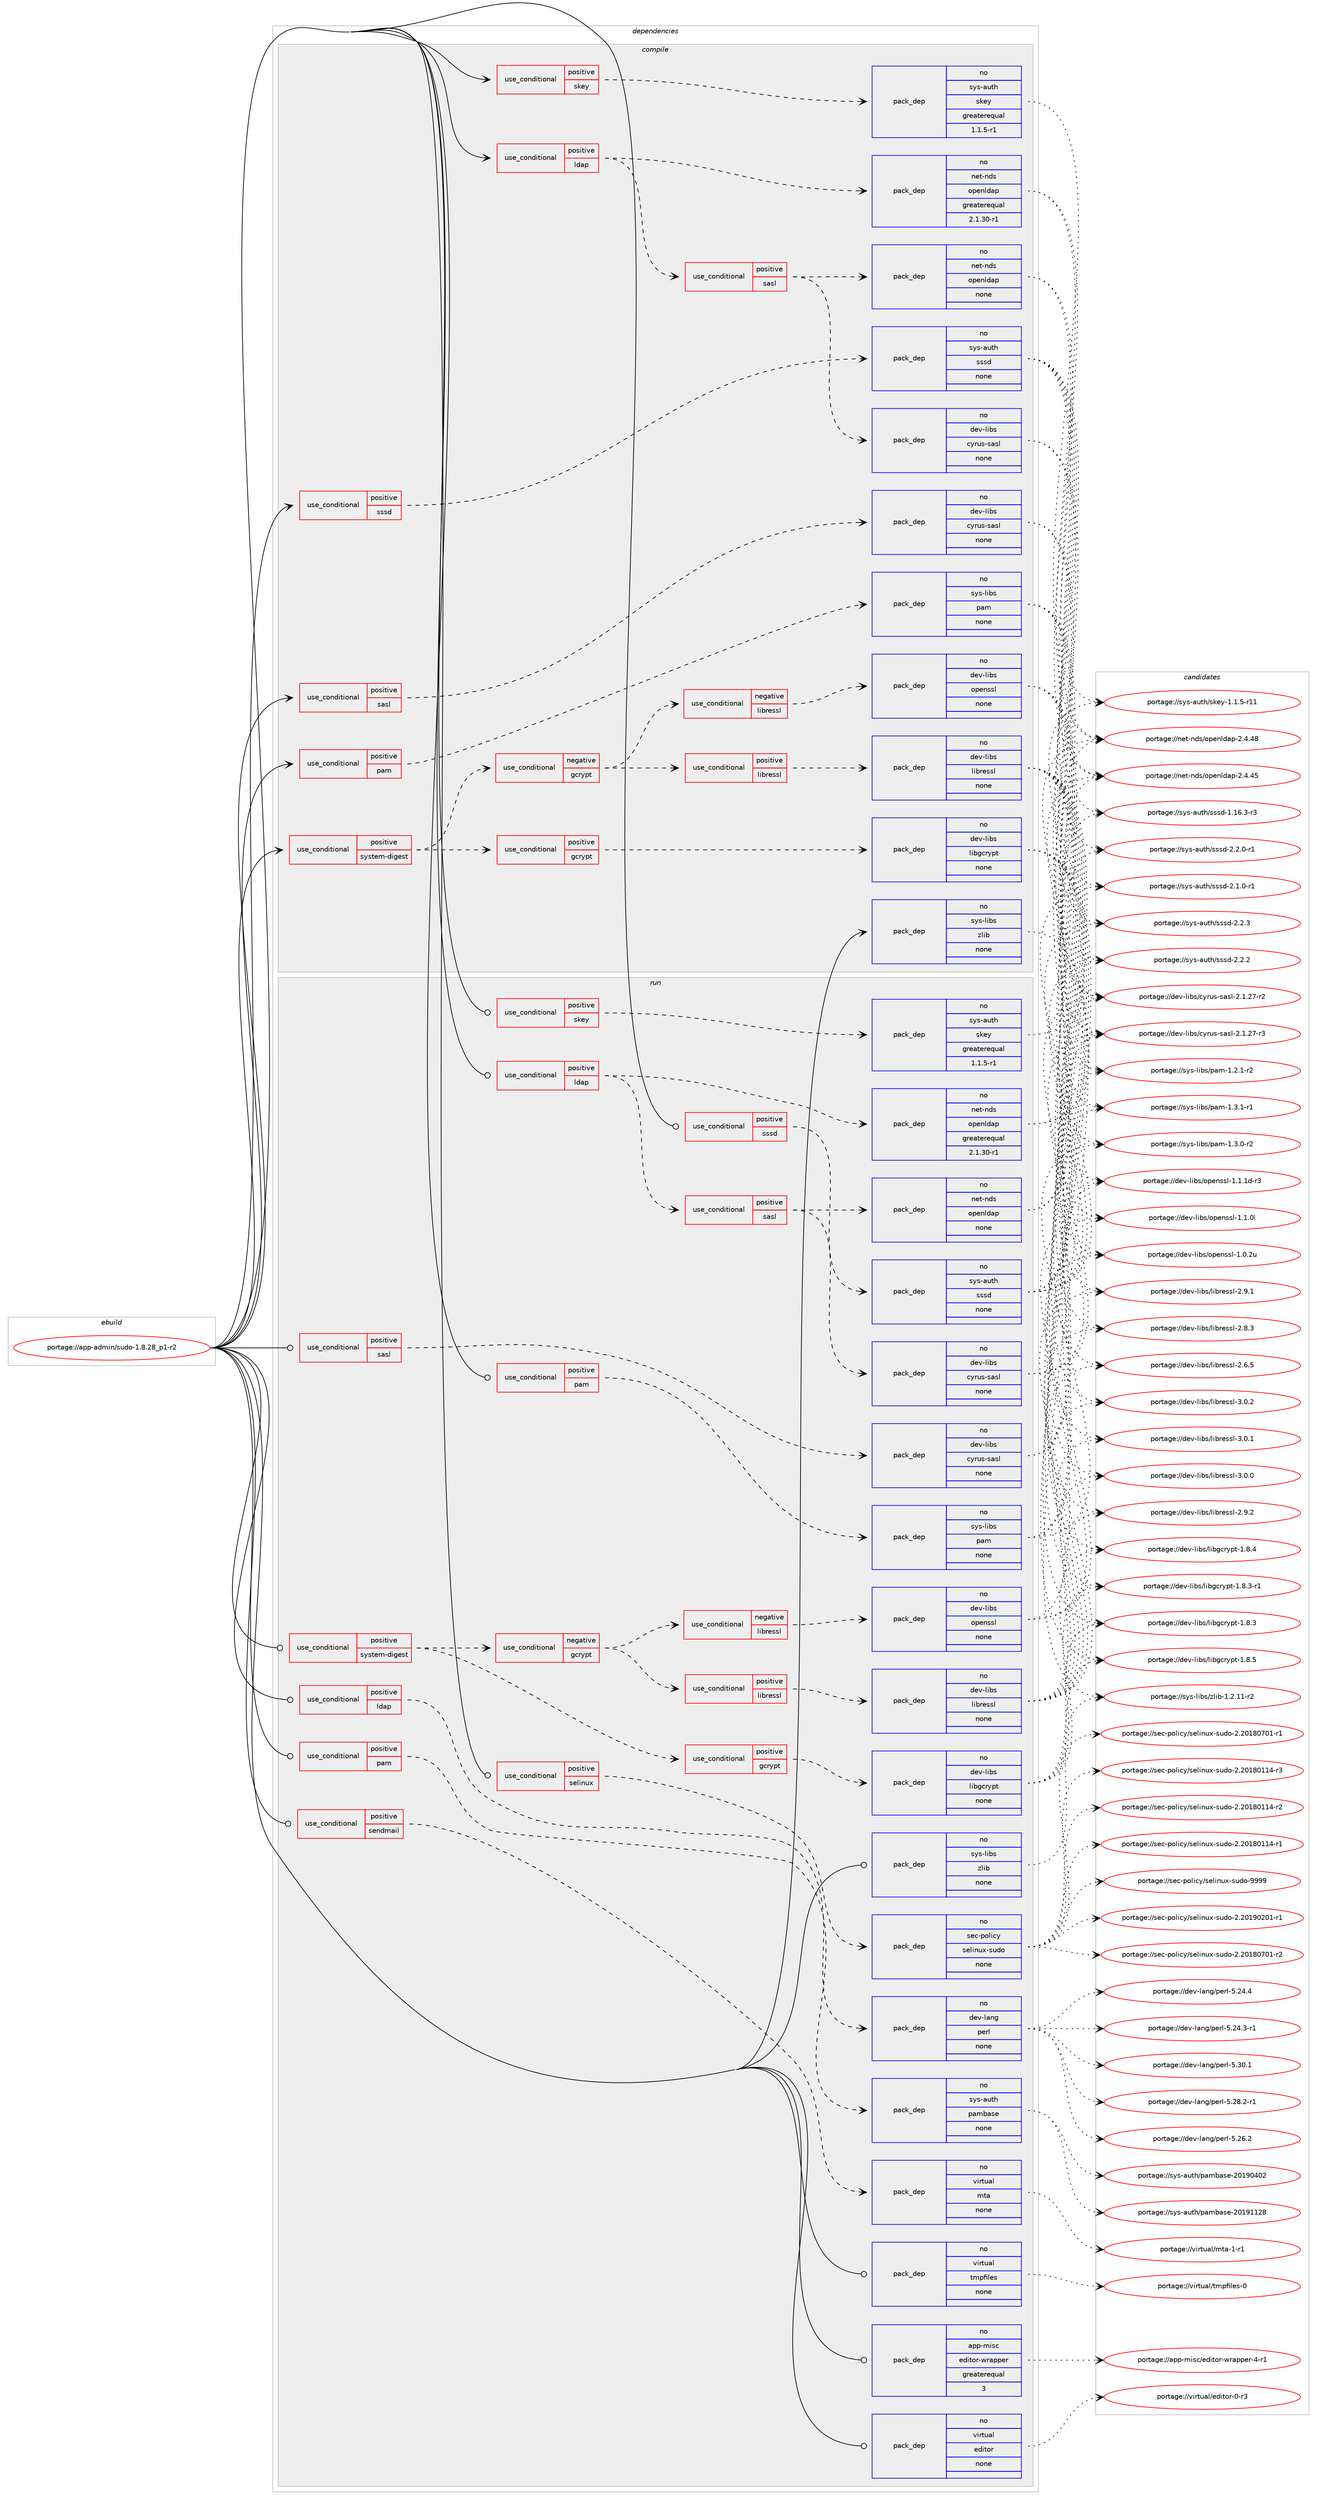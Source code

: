 digraph prolog {

# *************
# Graph options
# *************

newrank=true;
concentrate=true;
compound=true;
graph [rankdir=LR,fontname=Helvetica,fontsize=10,ranksep=1.5];#, ranksep=2.5, nodesep=0.2];
edge  [arrowhead=vee];
node  [fontname=Helvetica,fontsize=10];

# **********
# The ebuild
# **********

subgraph cluster_leftcol {
color=gray;
label=<<i>ebuild</i>>;
id [label="portage://app-admin/sudo-1.8.28_p1-r2", color=red, width=4, href="../app-admin/sudo-1.8.28_p1-r2.svg"];
}

# ****************
# The dependencies
# ****************

subgraph cluster_midcol {
color=gray;
label=<<i>dependencies</i>>;
subgraph cluster_compile {
fillcolor="#eeeeee";
style=filled;
label=<<i>compile</i>>;
subgraph cond153899 {
dependency651318 [label=<<TABLE BORDER="0" CELLBORDER="1" CELLSPACING="0" CELLPADDING="4"><TR><TD ROWSPAN="3" CELLPADDING="10">use_conditional</TD></TR><TR><TD>positive</TD></TR><TR><TD>ldap</TD></TR></TABLE>>, shape=none, color=red];
subgraph pack488734 {
dependency651319 [label=<<TABLE BORDER="0" CELLBORDER="1" CELLSPACING="0" CELLPADDING="4" WIDTH="220"><TR><TD ROWSPAN="6" CELLPADDING="30">pack_dep</TD></TR><TR><TD WIDTH="110">no</TD></TR><TR><TD>net-nds</TD></TR><TR><TD>openldap</TD></TR><TR><TD>greaterequal</TD></TR><TR><TD>2.1.30-r1</TD></TR></TABLE>>, shape=none, color=blue];
}
dependency651318:e -> dependency651319:w [weight=20,style="dashed",arrowhead="vee"];
subgraph cond153900 {
dependency651320 [label=<<TABLE BORDER="0" CELLBORDER="1" CELLSPACING="0" CELLPADDING="4"><TR><TD ROWSPAN="3" CELLPADDING="10">use_conditional</TD></TR><TR><TD>positive</TD></TR><TR><TD>sasl</TD></TR></TABLE>>, shape=none, color=red];
subgraph pack488735 {
dependency651321 [label=<<TABLE BORDER="0" CELLBORDER="1" CELLSPACING="0" CELLPADDING="4" WIDTH="220"><TR><TD ROWSPAN="6" CELLPADDING="30">pack_dep</TD></TR><TR><TD WIDTH="110">no</TD></TR><TR><TD>dev-libs</TD></TR><TR><TD>cyrus-sasl</TD></TR><TR><TD>none</TD></TR><TR><TD></TD></TR></TABLE>>, shape=none, color=blue];
}
dependency651320:e -> dependency651321:w [weight=20,style="dashed",arrowhead="vee"];
subgraph pack488736 {
dependency651322 [label=<<TABLE BORDER="0" CELLBORDER="1" CELLSPACING="0" CELLPADDING="4" WIDTH="220"><TR><TD ROWSPAN="6" CELLPADDING="30">pack_dep</TD></TR><TR><TD WIDTH="110">no</TD></TR><TR><TD>net-nds</TD></TR><TR><TD>openldap</TD></TR><TR><TD>none</TD></TR><TR><TD></TD></TR></TABLE>>, shape=none, color=blue];
}
dependency651320:e -> dependency651322:w [weight=20,style="dashed",arrowhead="vee"];
}
dependency651318:e -> dependency651320:w [weight=20,style="dashed",arrowhead="vee"];
}
id:e -> dependency651318:w [weight=20,style="solid",arrowhead="vee"];
subgraph cond153901 {
dependency651323 [label=<<TABLE BORDER="0" CELLBORDER="1" CELLSPACING="0" CELLPADDING="4"><TR><TD ROWSPAN="3" CELLPADDING="10">use_conditional</TD></TR><TR><TD>positive</TD></TR><TR><TD>pam</TD></TR></TABLE>>, shape=none, color=red];
subgraph pack488737 {
dependency651324 [label=<<TABLE BORDER="0" CELLBORDER="1" CELLSPACING="0" CELLPADDING="4" WIDTH="220"><TR><TD ROWSPAN="6" CELLPADDING="30">pack_dep</TD></TR><TR><TD WIDTH="110">no</TD></TR><TR><TD>sys-libs</TD></TR><TR><TD>pam</TD></TR><TR><TD>none</TD></TR><TR><TD></TD></TR></TABLE>>, shape=none, color=blue];
}
dependency651323:e -> dependency651324:w [weight=20,style="dashed",arrowhead="vee"];
}
id:e -> dependency651323:w [weight=20,style="solid",arrowhead="vee"];
subgraph cond153902 {
dependency651325 [label=<<TABLE BORDER="0" CELLBORDER="1" CELLSPACING="0" CELLPADDING="4"><TR><TD ROWSPAN="3" CELLPADDING="10">use_conditional</TD></TR><TR><TD>positive</TD></TR><TR><TD>sasl</TD></TR></TABLE>>, shape=none, color=red];
subgraph pack488738 {
dependency651326 [label=<<TABLE BORDER="0" CELLBORDER="1" CELLSPACING="0" CELLPADDING="4" WIDTH="220"><TR><TD ROWSPAN="6" CELLPADDING="30">pack_dep</TD></TR><TR><TD WIDTH="110">no</TD></TR><TR><TD>dev-libs</TD></TR><TR><TD>cyrus-sasl</TD></TR><TR><TD>none</TD></TR><TR><TD></TD></TR></TABLE>>, shape=none, color=blue];
}
dependency651325:e -> dependency651326:w [weight=20,style="dashed",arrowhead="vee"];
}
id:e -> dependency651325:w [weight=20,style="solid",arrowhead="vee"];
subgraph cond153903 {
dependency651327 [label=<<TABLE BORDER="0" CELLBORDER="1" CELLSPACING="0" CELLPADDING="4"><TR><TD ROWSPAN="3" CELLPADDING="10">use_conditional</TD></TR><TR><TD>positive</TD></TR><TR><TD>skey</TD></TR></TABLE>>, shape=none, color=red];
subgraph pack488739 {
dependency651328 [label=<<TABLE BORDER="0" CELLBORDER="1" CELLSPACING="0" CELLPADDING="4" WIDTH="220"><TR><TD ROWSPAN="6" CELLPADDING="30">pack_dep</TD></TR><TR><TD WIDTH="110">no</TD></TR><TR><TD>sys-auth</TD></TR><TR><TD>skey</TD></TR><TR><TD>greaterequal</TD></TR><TR><TD>1.1.5-r1</TD></TR></TABLE>>, shape=none, color=blue];
}
dependency651327:e -> dependency651328:w [weight=20,style="dashed",arrowhead="vee"];
}
id:e -> dependency651327:w [weight=20,style="solid",arrowhead="vee"];
subgraph cond153904 {
dependency651329 [label=<<TABLE BORDER="0" CELLBORDER="1" CELLSPACING="0" CELLPADDING="4"><TR><TD ROWSPAN="3" CELLPADDING="10">use_conditional</TD></TR><TR><TD>positive</TD></TR><TR><TD>sssd</TD></TR></TABLE>>, shape=none, color=red];
subgraph pack488740 {
dependency651330 [label=<<TABLE BORDER="0" CELLBORDER="1" CELLSPACING="0" CELLPADDING="4" WIDTH="220"><TR><TD ROWSPAN="6" CELLPADDING="30">pack_dep</TD></TR><TR><TD WIDTH="110">no</TD></TR><TR><TD>sys-auth</TD></TR><TR><TD>sssd</TD></TR><TR><TD>none</TD></TR><TR><TD></TD></TR></TABLE>>, shape=none, color=blue];
}
dependency651329:e -> dependency651330:w [weight=20,style="dashed",arrowhead="vee"];
}
id:e -> dependency651329:w [weight=20,style="solid",arrowhead="vee"];
subgraph cond153905 {
dependency651331 [label=<<TABLE BORDER="0" CELLBORDER="1" CELLSPACING="0" CELLPADDING="4"><TR><TD ROWSPAN="3" CELLPADDING="10">use_conditional</TD></TR><TR><TD>positive</TD></TR><TR><TD>system-digest</TD></TR></TABLE>>, shape=none, color=red];
subgraph cond153906 {
dependency651332 [label=<<TABLE BORDER="0" CELLBORDER="1" CELLSPACING="0" CELLPADDING="4"><TR><TD ROWSPAN="3" CELLPADDING="10">use_conditional</TD></TR><TR><TD>positive</TD></TR><TR><TD>gcrypt</TD></TR></TABLE>>, shape=none, color=red];
subgraph pack488741 {
dependency651333 [label=<<TABLE BORDER="0" CELLBORDER="1" CELLSPACING="0" CELLPADDING="4" WIDTH="220"><TR><TD ROWSPAN="6" CELLPADDING="30">pack_dep</TD></TR><TR><TD WIDTH="110">no</TD></TR><TR><TD>dev-libs</TD></TR><TR><TD>libgcrypt</TD></TR><TR><TD>none</TD></TR><TR><TD></TD></TR></TABLE>>, shape=none, color=blue];
}
dependency651332:e -> dependency651333:w [weight=20,style="dashed",arrowhead="vee"];
}
dependency651331:e -> dependency651332:w [weight=20,style="dashed",arrowhead="vee"];
subgraph cond153907 {
dependency651334 [label=<<TABLE BORDER="0" CELLBORDER="1" CELLSPACING="0" CELLPADDING="4"><TR><TD ROWSPAN="3" CELLPADDING="10">use_conditional</TD></TR><TR><TD>negative</TD></TR><TR><TD>gcrypt</TD></TR></TABLE>>, shape=none, color=red];
subgraph cond153908 {
dependency651335 [label=<<TABLE BORDER="0" CELLBORDER="1" CELLSPACING="0" CELLPADDING="4"><TR><TD ROWSPAN="3" CELLPADDING="10">use_conditional</TD></TR><TR><TD>negative</TD></TR><TR><TD>libressl</TD></TR></TABLE>>, shape=none, color=red];
subgraph pack488742 {
dependency651336 [label=<<TABLE BORDER="0" CELLBORDER="1" CELLSPACING="0" CELLPADDING="4" WIDTH="220"><TR><TD ROWSPAN="6" CELLPADDING="30">pack_dep</TD></TR><TR><TD WIDTH="110">no</TD></TR><TR><TD>dev-libs</TD></TR><TR><TD>openssl</TD></TR><TR><TD>none</TD></TR><TR><TD></TD></TR></TABLE>>, shape=none, color=blue];
}
dependency651335:e -> dependency651336:w [weight=20,style="dashed",arrowhead="vee"];
}
dependency651334:e -> dependency651335:w [weight=20,style="dashed",arrowhead="vee"];
subgraph cond153909 {
dependency651337 [label=<<TABLE BORDER="0" CELLBORDER="1" CELLSPACING="0" CELLPADDING="4"><TR><TD ROWSPAN="3" CELLPADDING="10">use_conditional</TD></TR><TR><TD>positive</TD></TR><TR><TD>libressl</TD></TR></TABLE>>, shape=none, color=red];
subgraph pack488743 {
dependency651338 [label=<<TABLE BORDER="0" CELLBORDER="1" CELLSPACING="0" CELLPADDING="4" WIDTH="220"><TR><TD ROWSPAN="6" CELLPADDING="30">pack_dep</TD></TR><TR><TD WIDTH="110">no</TD></TR><TR><TD>dev-libs</TD></TR><TR><TD>libressl</TD></TR><TR><TD>none</TD></TR><TR><TD></TD></TR></TABLE>>, shape=none, color=blue];
}
dependency651337:e -> dependency651338:w [weight=20,style="dashed",arrowhead="vee"];
}
dependency651334:e -> dependency651337:w [weight=20,style="dashed",arrowhead="vee"];
}
dependency651331:e -> dependency651334:w [weight=20,style="dashed",arrowhead="vee"];
}
id:e -> dependency651331:w [weight=20,style="solid",arrowhead="vee"];
subgraph pack488744 {
dependency651339 [label=<<TABLE BORDER="0" CELLBORDER="1" CELLSPACING="0" CELLPADDING="4" WIDTH="220"><TR><TD ROWSPAN="6" CELLPADDING="30">pack_dep</TD></TR><TR><TD WIDTH="110">no</TD></TR><TR><TD>sys-libs</TD></TR><TR><TD>zlib</TD></TR><TR><TD>none</TD></TR><TR><TD></TD></TR></TABLE>>, shape=none, color=blue];
}
id:e -> dependency651339:w [weight=20,style="solid",arrowhead="vee"];
}
subgraph cluster_compileandrun {
fillcolor="#eeeeee";
style=filled;
label=<<i>compile and run</i>>;
}
subgraph cluster_run {
fillcolor="#eeeeee";
style=filled;
label=<<i>run</i>>;
subgraph cond153910 {
dependency651340 [label=<<TABLE BORDER="0" CELLBORDER="1" CELLSPACING="0" CELLPADDING="4"><TR><TD ROWSPAN="3" CELLPADDING="10">use_conditional</TD></TR><TR><TD>positive</TD></TR><TR><TD>ldap</TD></TR></TABLE>>, shape=none, color=red];
subgraph pack488745 {
dependency651341 [label=<<TABLE BORDER="0" CELLBORDER="1" CELLSPACING="0" CELLPADDING="4" WIDTH="220"><TR><TD ROWSPAN="6" CELLPADDING="30">pack_dep</TD></TR><TR><TD WIDTH="110">no</TD></TR><TR><TD>dev-lang</TD></TR><TR><TD>perl</TD></TR><TR><TD>none</TD></TR><TR><TD></TD></TR></TABLE>>, shape=none, color=blue];
}
dependency651340:e -> dependency651341:w [weight=20,style="dashed",arrowhead="vee"];
}
id:e -> dependency651340:w [weight=20,style="solid",arrowhead="odot"];
subgraph cond153911 {
dependency651342 [label=<<TABLE BORDER="0" CELLBORDER="1" CELLSPACING="0" CELLPADDING="4"><TR><TD ROWSPAN="3" CELLPADDING="10">use_conditional</TD></TR><TR><TD>positive</TD></TR><TR><TD>ldap</TD></TR></TABLE>>, shape=none, color=red];
subgraph pack488746 {
dependency651343 [label=<<TABLE BORDER="0" CELLBORDER="1" CELLSPACING="0" CELLPADDING="4" WIDTH="220"><TR><TD ROWSPAN="6" CELLPADDING="30">pack_dep</TD></TR><TR><TD WIDTH="110">no</TD></TR><TR><TD>net-nds</TD></TR><TR><TD>openldap</TD></TR><TR><TD>greaterequal</TD></TR><TR><TD>2.1.30-r1</TD></TR></TABLE>>, shape=none, color=blue];
}
dependency651342:e -> dependency651343:w [weight=20,style="dashed",arrowhead="vee"];
subgraph cond153912 {
dependency651344 [label=<<TABLE BORDER="0" CELLBORDER="1" CELLSPACING="0" CELLPADDING="4"><TR><TD ROWSPAN="3" CELLPADDING="10">use_conditional</TD></TR><TR><TD>positive</TD></TR><TR><TD>sasl</TD></TR></TABLE>>, shape=none, color=red];
subgraph pack488747 {
dependency651345 [label=<<TABLE BORDER="0" CELLBORDER="1" CELLSPACING="0" CELLPADDING="4" WIDTH="220"><TR><TD ROWSPAN="6" CELLPADDING="30">pack_dep</TD></TR><TR><TD WIDTH="110">no</TD></TR><TR><TD>dev-libs</TD></TR><TR><TD>cyrus-sasl</TD></TR><TR><TD>none</TD></TR><TR><TD></TD></TR></TABLE>>, shape=none, color=blue];
}
dependency651344:e -> dependency651345:w [weight=20,style="dashed",arrowhead="vee"];
subgraph pack488748 {
dependency651346 [label=<<TABLE BORDER="0" CELLBORDER="1" CELLSPACING="0" CELLPADDING="4" WIDTH="220"><TR><TD ROWSPAN="6" CELLPADDING="30">pack_dep</TD></TR><TR><TD WIDTH="110">no</TD></TR><TR><TD>net-nds</TD></TR><TR><TD>openldap</TD></TR><TR><TD>none</TD></TR><TR><TD></TD></TR></TABLE>>, shape=none, color=blue];
}
dependency651344:e -> dependency651346:w [weight=20,style="dashed",arrowhead="vee"];
}
dependency651342:e -> dependency651344:w [weight=20,style="dashed",arrowhead="vee"];
}
id:e -> dependency651342:w [weight=20,style="solid",arrowhead="odot"];
subgraph cond153913 {
dependency651347 [label=<<TABLE BORDER="0" CELLBORDER="1" CELLSPACING="0" CELLPADDING="4"><TR><TD ROWSPAN="3" CELLPADDING="10">use_conditional</TD></TR><TR><TD>positive</TD></TR><TR><TD>pam</TD></TR></TABLE>>, shape=none, color=red];
subgraph pack488749 {
dependency651348 [label=<<TABLE BORDER="0" CELLBORDER="1" CELLSPACING="0" CELLPADDING="4" WIDTH="220"><TR><TD ROWSPAN="6" CELLPADDING="30">pack_dep</TD></TR><TR><TD WIDTH="110">no</TD></TR><TR><TD>sys-auth</TD></TR><TR><TD>pambase</TD></TR><TR><TD>none</TD></TR><TR><TD></TD></TR></TABLE>>, shape=none, color=blue];
}
dependency651347:e -> dependency651348:w [weight=20,style="dashed",arrowhead="vee"];
}
id:e -> dependency651347:w [weight=20,style="solid",arrowhead="odot"];
subgraph cond153914 {
dependency651349 [label=<<TABLE BORDER="0" CELLBORDER="1" CELLSPACING="0" CELLPADDING="4"><TR><TD ROWSPAN="3" CELLPADDING="10">use_conditional</TD></TR><TR><TD>positive</TD></TR><TR><TD>pam</TD></TR></TABLE>>, shape=none, color=red];
subgraph pack488750 {
dependency651350 [label=<<TABLE BORDER="0" CELLBORDER="1" CELLSPACING="0" CELLPADDING="4" WIDTH="220"><TR><TD ROWSPAN="6" CELLPADDING="30">pack_dep</TD></TR><TR><TD WIDTH="110">no</TD></TR><TR><TD>sys-libs</TD></TR><TR><TD>pam</TD></TR><TR><TD>none</TD></TR><TR><TD></TD></TR></TABLE>>, shape=none, color=blue];
}
dependency651349:e -> dependency651350:w [weight=20,style="dashed",arrowhead="vee"];
}
id:e -> dependency651349:w [weight=20,style="solid",arrowhead="odot"];
subgraph cond153915 {
dependency651351 [label=<<TABLE BORDER="0" CELLBORDER="1" CELLSPACING="0" CELLPADDING="4"><TR><TD ROWSPAN="3" CELLPADDING="10">use_conditional</TD></TR><TR><TD>positive</TD></TR><TR><TD>sasl</TD></TR></TABLE>>, shape=none, color=red];
subgraph pack488751 {
dependency651352 [label=<<TABLE BORDER="0" CELLBORDER="1" CELLSPACING="0" CELLPADDING="4" WIDTH="220"><TR><TD ROWSPAN="6" CELLPADDING="30">pack_dep</TD></TR><TR><TD WIDTH="110">no</TD></TR><TR><TD>dev-libs</TD></TR><TR><TD>cyrus-sasl</TD></TR><TR><TD>none</TD></TR><TR><TD></TD></TR></TABLE>>, shape=none, color=blue];
}
dependency651351:e -> dependency651352:w [weight=20,style="dashed",arrowhead="vee"];
}
id:e -> dependency651351:w [weight=20,style="solid",arrowhead="odot"];
subgraph cond153916 {
dependency651353 [label=<<TABLE BORDER="0" CELLBORDER="1" CELLSPACING="0" CELLPADDING="4"><TR><TD ROWSPAN="3" CELLPADDING="10">use_conditional</TD></TR><TR><TD>positive</TD></TR><TR><TD>selinux</TD></TR></TABLE>>, shape=none, color=red];
subgraph pack488752 {
dependency651354 [label=<<TABLE BORDER="0" CELLBORDER="1" CELLSPACING="0" CELLPADDING="4" WIDTH="220"><TR><TD ROWSPAN="6" CELLPADDING="30">pack_dep</TD></TR><TR><TD WIDTH="110">no</TD></TR><TR><TD>sec-policy</TD></TR><TR><TD>selinux-sudo</TD></TR><TR><TD>none</TD></TR><TR><TD></TD></TR></TABLE>>, shape=none, color=blue];
}
dependency651353:e -> dependency651354:w [weight=20,style="dashed",arrowhead="vee"];
}
id:e -> dependency651353:w [weight=20,style="solid",arrowhead="odot"];
subgraph cond153917 {
dependency651355 [label=<<TABLE BORDER="0" CELLBORDER="1" CELLSPACING="0" CELLPADDING="4"><TR><TD ROWSPAN="3" CELLPADDING="10">use_conditional</TD></TR><TR><TD>positive</TD></TR><TR><TD>sendmail</TD></TR></TABLE>>, shape=none, color=red];
subgraph pack488753 {
dependency651356 [label=<<TABLE BORDER="0" CELLBORDER="1" CELLSPACING="0" CELLPADDING="4" WIDTH="220"><TR><TD ROWSPAN="6" CELLPADDING="30">pack_dep</TD></TR><TR><TD WIDTH="110">no</TD></TR><TR><TD>virtual</TD></TR><TR><TD>mta</TD></TR><TR><TD>none</TD></TR><TR><TD></TD></TR></TABLE>>, shape=none, color=blue];
}
dependency651355:e -> dependency651356:w [weight=20,style="dashed",arrowhead="vee"];
}
id:e -> dependency651355:w [weight=20,style="solid",arrowhead="odot"];
subgraph cond153918 {
dependency651357 [label=<<TABLE BORDER="0" CELLBORDER="1" CELLSPACING="0" CELLPADDING="4"><TR><TD ROWSPAN="3" CELLPADDING="10">use_conditional</TD></TR><TR><TD>positive</TD></TR><TR><TD>skey</TD></TR></TABLE>>, shape=none, color=red];
subgraph pack488754 {
dependency651358 [label=<<TABLE BORDER="0" CELLBORDER="1" CELLSPACING="0" CELLPADDING="4" WIDTH="220"><TR><TD ROWSPAN="6" CELLPADDING="30">pack_dep</TD></TR><TR><TD WIDTH="110">no</TD></TR><TR><TD>sys-auth</TD></TR><TR><TD>skey</TD></TR><TR><TD>greaterequal</TD></TR><TR><TD>1.1.5-r1</TD></TR></TABLE>>, shape=none, color=blue];
}
dependency651357:e -> dependency651358:w [weight=20,style="dashed",arrowhead="vee"];
}
id:e -> dependency651357:w [weight=20,style="solid",arrowhead="odot"];
subgraph cond153919 {
dependency651359 [label=<<TABLE BORDER="0" CELLBORDER="1" CELLSPACING="0" CELLPADDING="4"><TR><TD ROWSPAN="3" CELLPADDING="10">use_conditional</TD></TR><TR><TD>positive</TD></TR><TR><TD>sssd</TD></TR></TABLE>>, shape=none, color=red];
subgraph pack488755 {
dependency651360 [label=<<TABLE BORDER="0" CELLBORDER="1" CELLSPACING="0" CELLPADDING="4" WIDTH="220"><TR><TD ROWSPAN="6" CELLPADDING="30">pack_dep</TD></TR><TR><TD WIDTH="110">no</TD></TR><TR><TD>sys-auth</TD></TR><TR><TD>sssd</TD></TR><TR><TD>none</TD></TR><TR><TD></TD></TR></TABLE>>, shape=none, color=blue];
}
dependency651359:e -> dependency651360:w [weight=20,style="dashed",arrowhead="vee"];
}
id:e -> dependency651359:w [weight=20,style="solid",arrowhead="odot"];
subgraph cond153920 {
dependency651361 [label=<<TABLE BORDER="0" CELLBORDER="1" CELLSPACING="0" CELLPADDING="4"><TR><TD ROWSPAN="3" CELLPADDING="10">use_conditional</TD></TR><TR><TD>positive</TD></TR><TR><TD>system-digest</TD></TR></TABLE>>, shape=none, color=red];
subgraph cond153921 {
dependency651362 [label=<<TABLE BORDER="0" CELLBORDER="1" CELLSPACING="0" CELLPADDING="4"><TR><TD ROWSPAN="3" CELLPADDING="10">use_conditional</TD></TR><TR><TD>positive</TD></TR><TR><TD>gcrypt</TD></TR></TABLE>>, shape=none, color=red];
subgraph pack488756 {
dependency651363 [label=<<TABLE BORDER="0" CELLBORDER="1" CELLSPACING="0" CELLPADDING="4" WIDTH="220"><TR><TD ROWSPAN="6" CELLPADDING="30">pack_dep</TD></TR><TR><TD WIDTH="110">no</TD></TR><TR><TD>dev-libs</TD></TR><TR><TD>libgcrypt</TD></TR><TR><TD>none</TD></TR><TR><TD></TD></TR></TABLE>>, shape=none, color=blue];
}
dependency651362:e -> dependency651363:w [weight=20,style="dashed",arrowhead="vee"];
}
dependency651361:e -> dependency651362:w [weight=20,style="dashed",arrowhead="vee"];
subgraph cond153922 {
dependency651364 [label=<<TABLE BORDER="0" CELLBORDER="1" CELLSPACING="0" CELLPADDING="4"><TR><TD ROWSPAN="3" CELLPADDING="10">use_conditional</TD></TR><TR><TD>negative</TD></TR><TR><TD>gcrypt</TD></TR></TABLE>>, shape=none, color=red];
subgraph cond153923 {
dependency651365 [label=<<TABLE BORDER="0" CELLBORDER="1" CELLSPACING="0" CELLPADDING="4"><TR><TD ROWSPAN="3" CELLPADDING="10">use_conditional</TD></TR><TR><TD>negative</TD></TR><TR><TD>libressl</TD></TR></TABLE>>, shape=none, color=red];
subgraph pack488757 {
dependency651366 [label=<<TABLE BORDER="0" CELLBORDER="1" CELLSPACING="0" CELLPADDING="4" WIDTH="220"><TR><TD ROWSPAN="6" CELLPADDING="30">pack_dep</TD></TR><TR><TD WIDTH="110">no</TD></TR><TR><TD>dev-libs</TD></TR><TR><TD>openssl</TD></TR><TR><TD>none</TD></TR><TR><TD></TD></TR></TABLE>>, shape=none, color=blue];
}
dependency651365:e -> dependency651366:w [weight=20,style="dashed",arrowhead="vee"];
}
dependency651364:e -> dependency651365:w [weight=20,style="dashed",arrowhead="vee"];
subgraph cond153924 {
dependency651367 [label=<<TABLE BORDER="0" CELLBORDER="1" CELLSPACING="0" CELLPADDING="4"><TR><TD ROWSPAN="3" CELLPADDING="10">use_conditional</TD></TR><TR><TD>positive</TD></TR><TR><TD>libressl</TD></TR></TABLE>>, shape=none, color=red];
subgraph pack488758 {
dependency651368 [label=<<TABLE BORDER="0" CELLBORDER="1" CELLSPACING="0" CELLPADDING="4" WIDTH="220"><TR><TD ROWSPAN="6" CELLPADDING="30">pack_dep</TD></TR><TR><TD WIDTH="110">no</TD></TR><TR><TD>dev-libs</TD></TR><TR><TD>libressl</TD></TR><TR><TD>none</TD></TR><TR><TD></TD></TR></TABLE>>, shape=none, color=blue];
}
dependency651367:e -> dependency651368:w [weight=20,style="dashed",arrowhead="vee"];
}
dependency651364:e -> dependency651367:w [weight=20,style="dashed",arrowhead="vee"];
}
dependency651361:e -> dependency651364:w [weight=20,style="dashed",arrowhead="vee"];
}
id:e -> dependency651361:w [weight=20,style="solid",arrowhead="odot"];
subgraph pack488759 {
dependency651369 [label=<<TABLE BORDER="0" CELLBORDER="1" CELLSPACING="0" CELLPADDING="4" WIDTH="220"><TR><TD ROWSPAN="6" CELLPADDING="30">pack_dep</TD></TR><TR><TD WIDTH="110">no</TD></TR><TR><TD>app-misc</TD></TR><TR><TD>editor-wrapper</TD></TR><TR><TD>greaterequal</TD></TR><TR><TD>3</TD></TR></TABLE>>, shape=none, color=blue];
}
id:e -> dependency651369:w [weight=20,style="solid",arrowhead="odot"];
subgraph pack488760 {
dependency651370 [label=<<TABLE BORDER="0" CELLBORDER="1" CELLSPACING="0" CELLPADDING="4" WIDTH="220"><TR><TD ROWSPAN="6" CELLPADDING="30">pack_dep</TD></TR><TR><TD WIDTH="110">no</TD></TR><TR><TD>sys-libs</TD></TR><TR><TD>zlib</TD></TR><TR><TD>none</TD></TR><TR><TD></TD></TR></TABLE>>, shape=none, color=blue];
}
id:e -> dependency651370:w [weight=20,style="solid",arrowhead="odot"];
subgraph pack488761 {
dependency651371 [label=<<TABLE BORDER="0" CELLBORDER="1" CELLSPACING="0" CELLPADDING="4" WIDTH="220"><TR><TD ROWSPAN="6" CELLPADDING="30">pack_dep</TD></TR><TR><TD WIDTH="110">no</TD></TR><TR><TD>virtual</TD></TR><TR><TD>editor</TD></TR><TR><TD>none</TD></TR><TR><TD></TD></TR></TABLE>>, shape=none, color=blue];
}
id:e -> dependency651371:w [weight=20,style="solid",arrowhead="odot"];
subgraph pack488762 {
dependency651372 [label=<<TABLE BORDER="0" CELLBORDER="1" CELLSPACING="0" CELLPADDING="4" WIDTH="220"><TR><TD ROWSPAN="6" CELLPADDING="30">pack_dep</TD></TR><TR><TD WIDTH="110">no</TD></TR><TR><TD>virtual</TD></TR><TR><TD>tmpfiles</TD></TR><TR><TD>none</TD></TR><TR><TD></TD></TR></TABLE>>, shape=none, color=blue];
}
id:e -> dependency651372:w [weight=20,style="solid",arrowhead="odot"];
}
}

# **************
# The candidates
# **************

subgraph cluster_choices {
rank=same;
color=gray;
label=<<i>candidates</i>>;

subgraph choice488734 {
color=black;
nodesep=1;
choice11010111645110100115471111121011101081009711245504652465256 [label="portage://net-nds/openldap-2.4.48", color=red, width=4,href="../net-nds/openldap-2.4.48.svg"];
choice11010111645110100115471111121011101081009711245504652465253 [label="portage://net-nds/openldap-2.4.45", color=red, width=4,href="../net-nds/openldap-2.4.45.svg"];
dependency651319:e -> choice11010111645110100115471111121011101081009711245504652465256:w [style=dotted,weight="100"];
dependency651319:e -> choice11010111645110100115471111121011101081009711245504652465253:w [style=dotted,weight="100"];
}
subgraph choice488735 {
color=black;
nodesep=1;
choice100101118451081059811547991211141171154511597115108455046494650554511451 [label="portage://dev-libs/cyrus-sasl-2.1.27-r3", color=red, width=4,href="../dev-libs/cyrus-sasl-2.1.27-r3.svg"];
choice100101118451081059811547991211141171154511597115108455046494650554511450 [label="portage://dev-libs/cyrus-sasl-2.1.27-r2", color=red, width=4,href="../dev-libs/cyrus-sasl-2.1.27-r2.svg"];
dependency651321:e -> choice100101118451081059811547991211141171154511597115108455046494650554511451:w [style=dotted,weight="100"];
dependency651321:e -> choice100101118451081059811547991211141171154511597115108455046494650554511450:w [style=dotted,weight="100"];
}
subgraph choice488736 {
color=black;
nodesep=1;
choice11010111645110100115471111121011101081009711245504652465256 [label="portage://net-nds/openldap-2.4.48", color=red, width=4,href="../net-nds/openldap-2.4.48.svg"];
choice11010111645110100115471111121011101081009711245504652465253 [label="portage://net-nds/openldap-2.4.45", color=red, width=4,href="../net-nds/openldap-2.4.45.svg"];
dependency651322:e -> choice11010111645110100115471111121011101081009711245504652465256:w [style=dotted,weight="100"];
dependency651322:e -> choice11010111645110100115471111121011101081009711245504652465253:w [style=dotted,weight="100"];
}
subgraph choice488737 {
color=black;
nodesep=1;
choice115121115451081059811547112971094549465146494511449 [label="portage://sys-libs/pam-1.3.1-r1", color=red, width=4,href="../sys-libs/pam-1.3.1-r1.svg"];
choice115121115451081059811547112971094549465146484511450 [label="portage://sys-libs/pam-1.3.0-r2", color=red, width=4,href="../sys-libs/pam-1.3.0-r2.svg"];
choice115121115451081059811547112971094549465046494511450 [label="portage://sys-libs/pam-1.2.1-r2", color=red, width=4,href="../sys-libs/pam-1.2.1-r2.svg"];
dependency651324:e -> choice115121115451081059811547112971094549465146494511449:w [style=dotted,weight="100"];
dependency651324:e -> choice115121115451081059811547112971094549465146484511450:w [style=dotted,weight="100"];
dependency651324:e -> choice115121115451081059811547112971094549465046494511450:w [style=dotted,weight="100"];
}
subgraph choice488738 {
color=black;
nodesep=1;
choice100101118451081059811547991211141171154511597115108455046494650554511451 [label="portage://dev-libs/cyrus-sasl-2.1.27-r3", color=red, width=4,href="../dev-libs/cyrus-sasl-2.1.27-r3.svg"];
choice100101118451081059811547991211141171154511597115108455046494650554511450 [label="portage://dev-libs/cyrus-sasl-2.1.27-r2", color=red, width=4,href="../dev-libs/cyrus-sasl-2.1.27-r2.svg"];
dependency651326:e -> choice100101118451081059811547991211141171154511597115108455046494650554511451:w [style=dotted,weight="100"];
dependency651326:e -> choice100101118451081059811547991211141171154511597115108455046494650554511450:w [style=dotted,weight="100"];
}
subgraph choice488739 {
color=black;
nodesep=1;
choice115121115459711711610447115107101121454946494653451144949 [label="portage://sys-auth/skey-1.1.5-r11", color=red, width=4,href="../sys-auth/skey-1.1.5-r11.svg"];
dependency651328:e -> choice115121115459711711610447115107101121454946494653451144949:w [style=dotted,weight="100"];
}
subgraph choice488740 {
color=black;
nodesep=1;
choice115121115459711711610447115115115100455046504651 [label="portage://sys-auth/sssd-2.2.3", color=red, width=4,href="../sys-auth/sssd-2.2.3.svg"];
choice115121115459711711610447115115115100455046504650 [label="portage://sys-auth/sssd-2.2.2", color=red, width=4,href="../sys-auth/sssd-2.2.2.svg"];
choice1151211154597117116104471151151151004550465046484511449 [label="portage://sys-auth/sssd-2.2.0-r1", color=red, width=4,href="../sys-auth/sssd-2.2.0-r1.svg"];
choice1151211154597117116104471151151151004550464946484511449 [label="portage://sys-auth/sssd-2.1.0-r1", color=red, width=4,href="../sys-auth/sssd-2.1.0-r1.svg"];
choice115121115459711711610447115115115100454946495446514511451 [label="portage://sys-auth/sssd-1.16.3-r3", color=red, width=4,href="../sys-auth/sssd-1.16.3-r3.svg"];
dependency651330:e -> choice115121115459711711610447115115115100455046504651:w [style=dotted,weight="100"];
dependency651330:e -> choice115121115459711711610447115115115100455046504650:w [style=dotted,weight="100"];
dependency651330:e -> choice1151211154597117116104471151151151004550465046484511449:w [style=dotted,weight="100"];
dependency651330:e -> choice1151211154597117116104471151151151004550464946484511449:w [style=dotted,weight="100"];
dependency651330:e -> choice115121115459711711610447115115115100454946495446514511451:w [style=dotted,weight="100"];
}
subgraph choice488741 {
color=black;
nodesep=1;
choice1001011184510810598115471081059810399114121112116454946564653 [label="portage://dev-libs/libgcrypt-1.8.5", color=red, width=4,href="../dev-libs/libgcrypt-1.8.5.svg"];
choice1001011184510810598115471081059810399114121112116454946564652 [label="portage://dev-libs/libgcrypt-1.8.4", color=red, width=4,href="../dev-libs/libgcrypt-1.8.4.svg"];
choice10010111845108105981154710810598103991141211121164549465646514511449 [label="portage://dev-libs/libgcrypt-1.8.3-r1", color=red, width=4,href="../dev-libs/libgcrypt-1.8.3-r1.svg"];
choice1001011184510810598115471081059810399114121112116454946564651 [label="portage://dev-libs/libgcrypt-1.8.3", color=red, width=4,href="../dev-libs/libgcrypt-1.8.3.svg"];
dependency651333:e -> choice1001011184510810598115471081059810399114121112116454946564653:w [style=dotted,weight="100"];
dependency651333:e -> choice1001011184510810598115471081059810399114121112116454946564652:w [style=dotted,weight="100"];
dependency651333:e -> choice10010111845108105981154710810598103991141211121164549465646514511449:w [style=dotted,weight="100"];
dependency651333:e -> choice1001011184510810598115471081059810399114121112116454946564651:w [style=dotted,weight="100"];
}
subgraph choice488742 {
color=black;
nodesep=1;
choice1001011184510810598115471111121011101151151084549464946491004511451 [label="portage://dev-libs/openssl-1.1.1d-r3", color=red, width=4,href="../dev-libs/openssl-1.1.1d-r3.svg"];
choice100101118451081059811547111112101110115115108454946494648108 [label="portage://dev-libs/openssl-1.1.0l", color=red, width=4,href="../dev-libs/openssl-1.1.0l.svg"];
choice100101118451081059811547111112101110115115108454946484650117 [label="portage://dev-libs/openssl-1.0.2u", color=red, width=4,href="../dev-libs/openssl-1.0.2u.svg"];
dependency651336:e -> choice1001011184510810598115471111121011101151151084549464946491004511451:w [style=dotted,weight="100"];
dependency651336:e -> choice100101118451081059811547111112101110115115108454946494648108:w [style=dotted,weight="100"];
dependency651336:e -> choice100101118451081059811547111112101110115115108454946484650117:w [style=dotted,weight="100"];
}
subgraph choice488743 {
color=black;
nodesep=1;
choice10010111845108105981154710810598114101115115108455146484650 [label="portage://dev-libs/libressl-3.0.2", color=red, width=4,href="../dev-libs/libressl-3.0.2.svg"];
choice10010111845108105981154710810598114101115115108455146484649 [label="portage://dev-libs/libressl-3.0.1", color=red, width=4,href="../dev-libs/libressl-3.0.1.svg"];
choice10010111845108105981154710810598114101115115108455146484648 [label="portage://dev-libs/libressl-3.0.0", color=red, width=4,href="../dev-libs/libressl-3.0.0.svg"];
choice10010111845108105981154710810598114101115115108455046574650 [label="portage://dev-libs/libressl-2.9.2", color=red, width=4,href="../dev-libs/libressl-2.9.2.svg"];
choice10010111845108105981154710810598114101115115108455046574649 [label="portage://dev-libs/libressl-2.9.1", color=red, width=4,href="../dev-libs/libressl-2.9.1.svg"];
choice10010111845108105981154710810598114101115115108455046564651 [label="portage://dev-libs/libressl-2.8.3", color=red, width=4,href="../dev-libs/libressl-2.8.3.svg"];
choice10010111845108105981154710810598114101115115108455046544653 [label="portage://dev-libs/libressl-2.6.5", color=red, width=4,href="../dev-libs/libressl-2.6.5.svg"];
dependency651338:e -> choice10010111845108105981154710810598114101115115108455146484650:w [style=dotted,weight="100"];
dependency651338:e -> choice10010111845108105981154710810598114101115115108455146484649:w [style=dotted,weight="100"];
dependency651338:e -> choice10010111845108105981154710810598114101115115108455146484648:w [style=dotted,weight="100"];
dependency651338:e -> choice10010111845108105981154710810598114101115115108455046574650:w [style=dotted,weight="100"];
dependency651338:e -> choice10010111845108105981154710810598114101115115108455046574649:w [style=dotted,weight="100"];
dependency651338:e -> choice10010111845108105981154710810598114101115115108455046564651:w [style=dotted,weight="100"];
dependency651338:e -> choice10010111845108105981154710810598114101115115108455046544653:w [style=dotted,weight="100"];
}
subgraph choice488744 {
color=black;
nodesep=1;
choice11512111545108105981154712210810598454946504649494511450 [label="portage://sys-libs/zlib-1.2.11-r2", color=red, width=4,href="../sys-libs/zlib-1.2.11-r2.svg"];
dependency651339:e -> choice11512111545108105981154712210810598454946504649494511450:w [style=dotted,weight="100"];
}
subgraph choice488745 {
color=black;
nodesep=1;
choice10010111845108971101034711210111410845534651484649 [label="portage://dev-lang/perl-5.30.1", color=red, width=4,href="../dev-lang/perl-5.30.1.svg"];
choice100101118451089711010347112101114108455346505646504511449 [label="portage://dev-lang/perl-5.28.2-r1", color=red, width=4,href="../dev-lang/perl-5.28.2-r1.svg"];
choice10010111845108971101034711210111410845534650544650 [label="portage://dev-lang/perl-5.26.2", color=red, width=4,href="../dev-lang/perl-5.26.2.svg"];
choice10010111845108971101034711210111410845534650524652 [label="portage://dev-lang/perl-5.24.4", color=red, width=4,href="../dev-lang/perl-5.24.4.svg"];
choice100101118451089711010347112101114108455346505246514511449 [label="portage://dev-lang/perl-5.24.3-r1", color=red, width=4,href="../dev-lang/perl-5.24.3-r1.svg"];
dependency651341:e -> choice10010111845108971101034711210111410845534651484649:w [style=dotted,weight="100"];
dependency651341:e -> choice100101118451089711010347112101114108455346505646504511449:w [style=dotted,weight="100"];
dependency651341:e -> choice10010111845108971101034711210111410845534650544650:w [style=dotted,weight="100"];
dependency651341:e -> choice10010111845108971101034711210111410845534650524652:w [style=dotted,weight="100"];
dependency651341:e -> choice100101118451089711010347112101114108455346505246514511449:w [style=dotted,weight="100"];
}
subgraph choice488746 {
color=black;
nodesep=1;
choice11010111645110100115471111121011101081009711245504652465256 [label="portage://net-nds/openldap-2.4.48", color=red, width=4,href="../net-nds/openldap-2.4.48.svg"];
choice11010111645110100115471111121011101081009711245504652465253 [label="portage://net-nds/openldap-2.4.45", color=red, width=4,href="../net-nds/openldap-2.4.45.svg"];
dependency651343:e -> choice11010111645110100115471111121011101081009711245504652465256:w [style=dotted,weight="100"];
dependency651343:e -> choice11010111645110100115471111121011101081009711245504652465253:w [style=dotted,weight="100"];
}
subgraph choice488747 {
color=black;
nodesep=1;
choice100101118451081059811547991211141171154511597115108455046494650554511451 [label="portage://dev-libs/cyrus-sasl-2.1.27-r3", color=red, width=4,href="../dev-libs/cyrus-sasl-2.1.27-r3.svg"];
choice100101118451081059811547991211141171154511597115108455046494650554511450 [label="portage://dev-libs/cyrus-sasl-2.1.27-r2", color=red, width=4,href="../dev-libs/cyrus-sasl-2.1.27-r2.svg"];
dependency651345:e -> choice100101118451081059811547991211141171154511597115108455046494650554511451:w [style=dotted,weight="100"];
dependency651345:e -> choice100101118451081059811547991211141171154511597115108455046494650554511450:w [style=dotted,weight="100"];
}
subgraph choice488748 {
color=black;
nodesep=1;
choice11010111645110100115471111121011101081009711245504652465256 [label="portage://net-nds/openldap-2.4.48", color=red, width=4,href="../net-nds/openldap-2.4.48.svg"];
choice11010111645110100115471111121011101081009711245504652465253 [label="portage://net-nds/openldap-2.4.45", color=red, width=4,href="../net-nds/openldap-2.4.45.svg"];
dependency651346:e -> choice11010111645110100115471111121011101081009711245504652465256:w [style=dotted,weight="100"];
dependency651346:e -> choice11010111645110100115471111121011101081009711245504652465253:w [style=dotted,weight="100"];
}
subgraph choice488749 {
color=black;
nodesep=1;
choice115121115459711711610447112971099897115101455048495749495056 [label="portage://sys-auth/pambase-20191128", color=red, width=4,href="../sys-auth/pambase-20191128.svg"];
choice115121115459711711610447112971099897115101455048495748524850 [label="portage://sys-auth/pambase-20190402", color=red, width=4,href="../sys-auth/pambase-20190402.svg"];
dependency651348:e -> choice115121115459711711610447112971099897115101455048495749495056:w [style=dotted,weight="100"];
dependency651348:e -> choice115121115459711711610447112971099897115101455048495748524850:w [style=dotted,weight="100"];
}
subgraph choice488750 {
color=black;
nodesep=1;
choice115121115451081059811547112971094549465146494511449 [label="portage://sys-libs/pam-1.3.1-r1", color=red, width=4,href="../sys-libs/pam-1.3.1-r1.svg"];
choice115121115451081059811547112971094549465146484511450 [label="portage://sys-libs/pam-1.3.0-r2", color=red, width=4,href="../sys-libs/pam-1.3.0-r2.svg"];
choice115121115451081059811547112971094549465046494511450 [label="portage://sys-libs/pam-1.2.1-r2", color=red, width=4,href="../sys-libs/pam-1.2.1-r2.svg"];
dependency651350:e -> choice115121115451081059811547112971094549465146494511449:w [style=dotted,weight="100"];
dependency651350:e -> choice115121115451081059811547112971094549465146484511450:w [style=dotted,weight="100"];
dependency651350:e -> choice115121115451081059811547112971094549465046494511450:w [style=dotted,weight="100"];
}
subgraph choice488751 {
color=black;
nodesep=1;
choice100101118451081059811547991211141171154511597115108455046494650554511451 [label="portage://dev-libs/cyrus-sasl-2.1.27-r3", color=red, width=4,href="../dev-libs/cyrus-sasl-2.1.27-r3.svg"];
choice100101118451081059811547991211141171154511597115108455046494650554511450 [label="portage://dev-libs/cyrus-sasl-2.1.27-r2", color=red, width=4,href="../dev-libs/cyrus-sasl-2.1.27-r2.svg"];
dependency651352:e -> choice100101118451081059811547991211141171154511597115108455046494650554511451:w [style=dotted,weight="100"];
dependency651352:e -> choice100101118451081059811547991211141171154511597115108455046494650554511450:w [style=dotted,weight="100"];
}
subgraph choice488752 {
color=black;
nodesep=1;
choice11510199451121111081059912147115101108105110117120451151171001114557575757 [label="portage://sec-policy/selinux-sudo-9999", color=red, width=4,href="../sec-policy/selinux-sudo-9999.svg"];
choice115101994511211110810599121471151011081051101171204511511710011145504650484957485048494511449 [label="portage://sec-policy/selinux-sudo-2.20190201-r1", color=red, width=4,href="../sec-policy/selinux-sudo-2.20190201-r1.svg"];
choice115101994511211110810599121471151011081051101171204511511710011145504650484956485548494511450 [label="portage://sec-policy/selinux-sudo-2.20180701-r2", color=red, width=4,href="../sec-policy/selinux-sudo-2.20180701-r2.svg"];
choice115101994511211110810599121471151011081051101171204511511710011145504650484956485548494511449 [label="portage://sec-policy/selinux-sudo-2.20180701-r1", color=red, width=4,href="../sec-policy/selinux-sudo-2.20180701-r1.svg"];
choice115101994511211110810599121471151011081051101171204511511710011145504650484956484949524511451 [label="portage://sec-policy/selinux-sudo-2.20180114-r3", color=red, width=4,href="../sec-policy/selinux-sudo-2.20180114-r3.svg"];
choice115101994511211110810599121471151011081051101171204511511710011145504650484956484949524511450 [label="portage://sec-policy/selinux-sudo-2.20180114-r2", color=red, width=4,href="../sec-policy/selinux-sudo-2.20180114-r2.svg"];
choice115101994511211110810599121471151011081051101171204511511710011145504650484956484949524511449 [label="portage://sec-policy/selinux-sudo-2.20180114-r1", color=red, width=4,href="../sec-policy/selinux-sudo-2.20180114-r1.svg"];
dependency651354:e -> choice11510199451121111081059912147115101108105110117120451151171001114557575757:w [style=dotted,weight="100"];
dependency651354:e -> choice115101994511211110810599121471151011081051101171204511511710011145504650484957485048494511449:w [style=dotted,weight="100"];
dependency651354:e -> choice115101994511211110810599121471151011081051101171204511511710011145504650484956485548494511450:w [style=dotted,weight="100"];
dependency651354:e -> choice115101994511211110810599121471151011081051101171204511511710011145504650484956485548494511449:w [style=dotted,weight="100"];
dependency651354:e -> choice115101994511211110810599121471151011081051101171204511511710011145504650484956484949524511451:w [style=dotted,weight="100"];
dependency651354:e -> choice115101994511211110810599121471151011081051101171204511511710011145504650484956484949524511450:w [style=dotted,weight="100"];
dependency651354:e -> choice115101994511211110810599121471151011081051101171204511511710011145504650484956484949524511449:w [style=dotted,weight="100"];
}
subgraph choice488753 {
color=black;
nodesep=1;
choice11810511411611797108471091169745494511449 [label="portage://virtual/mta-1-r1", color=red, width=4,href="../virtual/mta-1-r1.svg"];
dependency651356:e -> choice11810511411611797108471091169745494511449:w [style=dotted,weight="100"];
}
subgraph choice488754 {
color=black;
nodesep=1;
choice115121115459711711610447115107101121454946494653451144949 [label="portage://sys-auth/skey-1.1.5-r11", color=red, width=4,href="../sys-auth/skey-1.1.5-r11.svg"];
dependency651358:e -> choice115121115459711711610447115107101121454946494653451144949:w [style=dotted,weight="100"];
}
subgraph choice488755 {
color=black;
nodesep=1;
choice115121115459711711610447115115115100455046504651 [label="portage://sys-auth/sssd-2.2.3", color=red, width=4,href="../sys-auth/sssd-2.2.3.svg"];
choice115121115459711711610447115115115100455046504650 [label="portage://sys-auth/sssd-2.2.2", color=red, width=4,href="../sys-auth/sssd-2.2.2.svg"];
choice1151211154597117116104471151151151004550465046484511449 [label="portage://sys-auth/sssd-2.2.0-r1", color=red, width=4,href="../sys-auth/sssd-2.2.0-r1.svg"];
choice1151211154597117116104471151151151004550464946484511449 [label="portage://sys-auth/sssd-2.1.0-r1", color=red, width=4,href="../sys-auth/sssd-2.1.0-r1.svg"];
choice115121115459711711610447115115115100454946495446514511451 [label="portage://sys-auth/sssd-1.16.3-r3", color=red, width=4,href="../sys-auth/sssd-1.16.3-r3.svg"];
dependency651360:e -> choice115121115459711711610447115115115100455046504651:w [style=dotted,weight="100"];
dependency651360:e -> choice115121115459711711610447115115115100455046504650:w [style=dotted,weight="100"];
dependency651360:e -> choice1151211154597117116104471151151151004550465046484511449:w [style=dotted,weight="100"];
dependency651360:e -> choice1151211154597117116104471151151151004550464946484511449:w [style=dotted,weight="100"];
dependency651360:e -> choice115121115459711711610447115115115100454946495446514511451:w [style=dotted,weight="100"];
}
subgraph choice488756 {
color=black;
nodesep=1;
choice1001011184510810598115471081059810399114121112116454946564653 [label="portage://dev-libs/libgcrypt-1.8.5", color=red, width=4,href="../dev-libs/libgcrypt-1.8.5.svg"];
choice1001011184510810598115471081059810399114121112116454946564652 [label="portage://dev-libs/libgcrypt-1.8.4", color=red, width=4,href="../dev-libs/libgcrypt-1.8.4.svg"];
choice10010111845108105981154710810598103991141211121164549465646514511449 [label="portage://dev-libs/libgcrypt-1.8.3-r1", color=red, width=4,href="../dev-libs/libgcrypt-1.8.3-r1.svg"];
choice1001011184510810598115471081059810399114121112116454946564651 [label="portage://dev-libs/libgcrypt-1.8.3", color=red, width=4,href="../dev-libs/libgcrypt-1.8.3.svg"];
dependency651363:e -> choice1001011184510810598115471081059810399114121112116454946564653:w [style=dotted,weight="100"];
dependency651363:e -> choice1001011184510810598115471081059810399114121112116454946564652:w [style=dotted,weight="100"];
dependency651363:e -> choice10010111845108105981154710810598103991141211121164549465646514511449:w [style=dotted,weight="100"];
dependency651363:e -> choice1001011184510810598115471081059810399114121112116454946564651:w [style=dotted,weight="100"];
}
subgraph choice488757 {
color=black;
nodesep=1;
choice1001011184510810598115471111121011101151151084549464946491004511451 [label="portage://dev-libs/openssl-1.1.1d-r3", color=red, width=4,href="../dev-libs/openssl-1.1.1d-r3.svg"];
choice100101118451081059811547111112101110115115108454946494648108 [label="portage://dev-libs/openssl-1.1.0l", color=red, width=4,href="../dev-libs/openssl-1.1.0l.svg"];
choice100101118451081059811547111112101110115115108454946484650117 [label="portage://dev-libs/openssl-1.0.2u", color=red, width=4,href="../dev-libs/openssl-1.0.2u.svg"];
dependency651366:e -> choice1001011184510810598115471111121011101151151084549464946491004511451:w [style=dotted,weight="100"];
dependency651366:e -> choice100101118451081059811547111112101110115115108454946494648108:w [style=dotted,weight="100"];
dependency651366:e -> choice100101118451081059811547111112101110115115108454946484650117:w [style=dotted,weight="100"];
}
subgraph choice488758 {
color=black;
nodesep=1;
choice10010111845108105981154710810598114101115115108455146484650 [label="portage://dev-libs/libressl-3.0.2", color=red, width=4,href="../dev-libs/libressl-3.0.2.svg"];
choice10010111845108105981154710810598114101115115108455146484649 [label="portage://dev-libs/libressl-3.0.1", color=red, width=4,href="../dev-libs/libressl-3.0.1.svg"];
choice10010111845108105981154710810598114101115115108455146484648 [label="portage://dev-libs/libressl-3.0.0", color=red, width=4,href="../dev-libs/libressl-3.0.0.svg"];
choice10010111845108105981154710810598114101115115108455046574650 [label="portage://dev-libs/libressl-2.9.2", color=red, width=4,href="../dev-libs/libressl-2.9.2.svg"];
choice10010111845108105981154710810598114101115115108455046574649 [label="portage://dev-libs/libressl-2.9.1", color=red, width=4,href="../dev-libs/libressl-2.9.1.svg"];
choice10010111845108105981154710810598114101115115108455046564651 [label="portage://dev-libs/libressl-2.8.3", color=red, width=4,href="../dev-libs/libressl-2.8.3.svg"];
choice10010111845108105981154710810598114101115115108455046544653 [label="portage://dev-libs/libressl-2.6.5", color=red, width=4,href="../dev-libs/libressl-2.6.5.svg"];
dependency651368:e -> choice10010111845108105981154710810598114101115115108455146484650:w [style=dotted,weight="100"];
dependency651368:e -> choice10010111845108105981154710810598114101115115108455146484649:w [style=dotted,weight="100"];
dependency651368:e -> choice10010111845108105981154710810598114101115115108455146484648:w [style=dotted,weight="100"];
dependency651368:e -> choice10010111845108105981154710810598114101115115108455046574650:w [style=dotted,weight="100"];
dependency651368:e -> choice10010111845108105981154710810598114101115115108455046574649:w [style=dotted,weight="100"];
dependency651368:e -> choice10010111845108105981154710810598114101115115108455046564651:w [style=dotted,weight="100"];
dependency651368:e -> choice10010111845108105981154710810598114101115115108455046544653:w [style=dotted,weight="100"];
}
subgraph choice488759 {
color=black;
nodesep=1;
choice97112112451091051159947101100105116111114451191149711211210111445524511449 [label="portage://app-misc/editor-wrapper-4-r1", color=red, width=4,href="../app-misc/editor-wrapper-4-r1.svg"];
dependency651369:e -> choice97112112451091051159947101100105116111114451191149711211210111445524511449:w [style=dotted,weight="100"];
}
subgraph choice488760 {
color=black;
nodesep=1;
choice11512111545108105981154712210810598454946504649494511450 [label="portage://sys-libs/zlib-1.2.11-r2", color=red, width=4,href="../sys-libs/zlib-1.2.11-r2.svg"];
dependency651370:e -> choice11512111545108105981154712210810598454946504649494511450:w [style=dotted,weight="100"];
}
subgraph choice488761 {
color=black;
nodesep=1;
choice118105114116117971084710110010511611111445484511451 [label="portage://virtual/editor-0-r3", color=red, width=4,href="../virtual/editor-0-r3.svg"];
dependency651371:e -> choice118105114116117971084710110010511611111445484511451:w [style=dotted,weight="100"];
}
subgraph choice488762 {
color=black;
nodesep=1;
choice11810511411611797108471161091121021051081011154548 [label="portage://virtual/tmpfiles-0", color=red, width=4,href="../virtual/tmpfiles-0.svg"];
dependency651372:e -> choice11810511411611797108471161091121021051081011154548:w [style=dotted,weight="100"];
}
}

}
